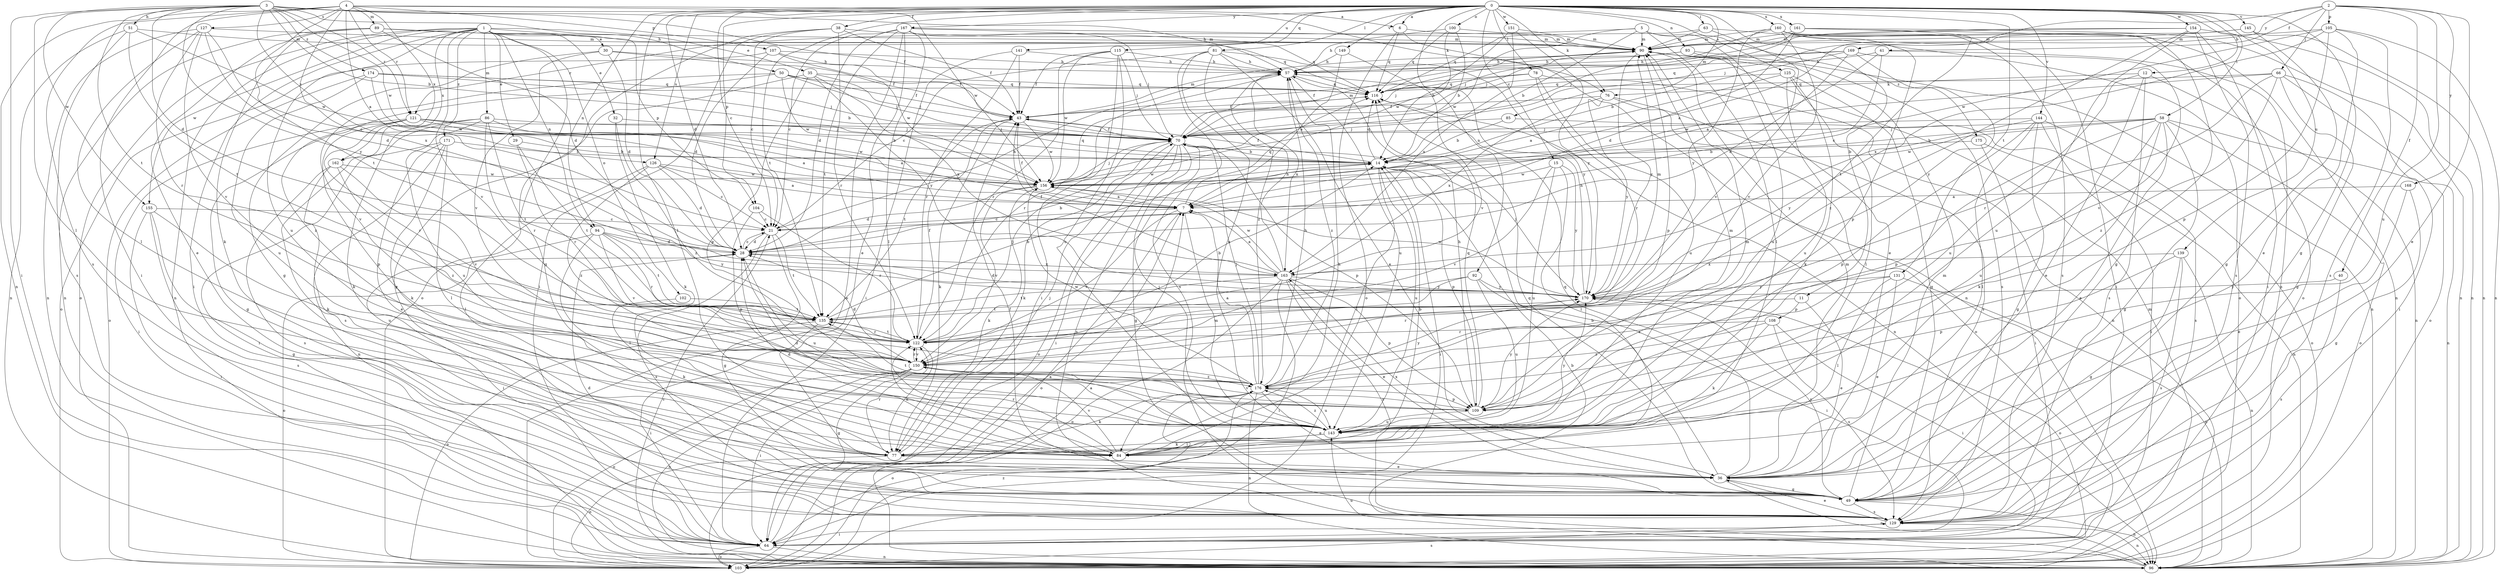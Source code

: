 strict digraph  {
0;
1;
2;
3;
4;
5;
6;
7;
11;
12;
14;
15;
21;
28;
29;
30;
32;
35;
36;
38;
40;
41;
43;
49;
50;
51;
57;
58;
63;
64;
66;
70;
76;
77;
78;
81;
84;
85;
86;
89;
90;
92;
93;
94;
96;
100;
102;
103;
104;
105;
107;
108;
109;
115;
116;
121;
122;
125;
126;
127;
129;
131;
135;
139;
141;
143;
144;
145;
149;
150;
151;
154;
155;
156;
160;
161;
162;
163;
167;
168;
169;
170;
171;
174;
175;
176;
0 -> 6  [label=a];
0 -> 11  [label=b];
0 -> 12  [label=b];
0 -> 15  [label=c];
0 -> 21  [label=c];
0 -> 28  [label=d];
0 -> 38  [label=f];
0 -> 49  [label=g];
0 -> 58  [label=i];
0 -> 63  [label=i];
0 -> 76  [label=k];
0 -> 78  [label=l];
0 -> 81  [label=l];
0 -> 84  [label=l];
0 -> 85  [label=m];
0 -> 92  [label=n];
0 -> 93  [label=n];
0 -> 94  [label=n];
0 -> 100  [label=o];
0 -> 104  [label=p];
0 -> 115  [label=q];
0 -> 125  [label=s];
0 -> 126  [label=s];
0 -> 131  [label=t];
0 -> 135  [label=t];
0 -> 139  [label=u];
0 -> 141  [label=u];
0 -> 144  [label=v];
0 -> 145  [label=v];
0 -> 149  [label=v];
0 -> 151  [label=w];
0 -> 154  [label=w];
0 -> 160  [label=x];
0 -> 161  [label=x];
0 -> 167  [label=y];
1 -> 29  [label=e];
1 -> 30  [label=e];
1 -> 32  [label=e];
1 -> 35  [label=e];
1 -> 49  [label=g];
1 -> 64  [label=i];
1 -> 86  [label=m];
1 -> 94  [label=n];
1 -> 96  [label=n];
1 -> 102  [label=o];
1 -> 103  [label=o];
1 -> 104  [label=p];
1 -> 143  [label=u];
1 -> 150  [label=v];
1 -> 155  [label=w];
1 -> 162  [label=x];
1 -> 171  [label=z];
2 -> 36  [label=e];
2 -> 40  [label=f];
2 -> 41  [label=f];
2 -> 66  [label=j];
2 -> 70  [label=j];
2 -> 105  [label=p];
2 -> 143  [label=u];
2 -> 168  [label=y];
2 -> 169  [label=y];
3 -> 14  [label=b];
3 -> 28  [label=d];
3 -> 43  [label=f];
3 -> 50  [label=h];
3 -> 51  [label=h];
3 -> 57  [label=h];
3 -> 64  [label=i];
3 -> 76  [label=k];
3 -> 84  [label=l];
3 -> 121  [label=r];
3 -> 126  [label=s];
3 -> 135  [label=t];
3 -> 155  [label=w];
3 -> 156  [label=w];
3 -> 170  [label=y];
3 -> 174  [label=z];
4 -> 6  [label=a];
4 -> 7  [label=a];
4 -> 64  [label=i];
4 -> 89  [label=m];
4 -> 96  [label=n];
4 -> 107  [label=p];
4 -> 121  [label=r];
4 -> 127  [label=s];
4 -> 129  [label=s];
4 -> 135  [label=t];
4 -> 156  [label=w];
4 -> 162  [label=x];
4 -> 163  [label=x];
5 -> 14  [label=b];
5 -> 36  [label=e];
5 -> 84  [label=l];
5 -> 90  [label=m];
5 -> 121  [label=r];
5 -> 156  [label=w];
5 -> 175  [label=z];
6 -> 90  [label=m];
6 -> 96  [label=n];
6 -> 103  [label=o];
6 -> 116  [label=q];
7 -> 21  [label=c];
7 -> 43  [label=f];
7 -> 103  [label=o];
7 -> 116  [label=q];
7 -> 143  [label=u];
7 -> 150  [label=v];
11 -> 36  [label=e];
11 -> 108  [label=p];
11 -> 122  [label=r];
12 -> 36  [label=e];
12 -> 76  [label=k];
12 -> 96  [label=n];
12 -> 129  [label=s];
12 -> 143  [label=u];
14 -> 43  [label=f];
14 -> 64  [label=i];
14 -> 84  [label=l];
14 -> 109  [label=p];
14 -> 116  [label=q];
14 -> 143  [label=u];
14 -> 156  [label=w];
15 -> 84  [label=l];
15 -> 143  [label=u];
15 -> 150  [label=v];
15 -> 156  [label=w];
15 -> 170  [label=y];
21 -> 28  [label=d];
21 -> 49  [label=g];
21 -> 57  [label=h];
21 -> 129  [label=s];
21 -> 135  [label=t];
28 -> 14  [label=b];
28 -> 21  [label=c];
28 -> 103  [label=o];
28 -> 143  [label=u];
28 -> 163  [label=x];
29 -> 14  [label=b];
29 -> 122  [label=r];
29 -> 135  [label=t];
30 -> 28  [label=d];
30 -> 43  [label=f];
30 -> 49  [label=g];
30 -> 57  [label=h];
30 -> 150  [label=v];
32 -> 70  [label=j];
32 -> 77  [label=k];
32 -> 176  [label=z];
35 -> 49  [label=g];
35 -> 70  [label=j];
35 -> 109  [label=p];
35 -> 116  [label=q];
35 -> 163  [label=x];
35 -> 170  [label=y];
36 -> 14  [label=b];
36 -> 49  [label=g];
36 -> 90  [label=m];
36 -> 96  [label=n];
36 -> 116  [label=q];
36 -> 163  [label=x];
38 -> 21  [label=c];
38 -> 43  [label=f];
38 -> 64  [label=i];
38 -> 90  [label=m];
38 -> 103  [label=o];
38 -> 122  [label=r];
40 -> 129  [label=s];
40 -> 170  [label=y];
41 -> 7  [label=a];
41 -> 21  [label=c];
41 -> 57  [label=h];
41 -> 129  [label=s];
43 -> 70  [label=j];
43 -> 77  [label=k];
43 -> 90  [label=m];
43 -> 135  [label=t];
43 -> 156  [label=w];
49 -> 43  [label=f];
49 -> 90  [label=m];
49 -> 96  [label=n];
49 -> 116  [label=q];
49 -> 129  [label=s];
49 -> 170  [label=y];
50 -> 43  [label=f];
50 -> 70  [label=j];
50 -> 116  [label=q];
50 -> 150  [label=v];
50 -> 156  [label=w];
50 -> 176  [label=z];
51 -> 90  [label=m];
51 -> 96  [label=n];
51 -> 129  [label=s];
51 -> 135  [label=t];
51 -> 156  [label=w];
57 -> 116  [label=q];
57 -> 122  [label=r];
57 -> 143  [label=u];
57 -> 163  [label=x];
57 -> 176  [label=z];
58 -> 14  [label=b];
58 -> 36  [label=e];
58 -> 49  [label=g];
58 -> 70  [label=j];
58 -> 77  [label=k];
58 -> 96  [label=n];
58 -> 103  [label=o];
58 -> 109  [label=p];
58 -> 143  [label=u];
58 -> 156  [label=w];
63 -> 90  [label=m];
63 -> 103  [label=o];
63 -> 116  [label=q];
63 -> 150  [label=v];
64 -> 7  [label=a];
64 -> 96  [label=n];
64 -> 103  [label=o];
66 -> 49  [label=g];
66 -> 64  [label=i];
66 -> 103  [label=o];
66 -> 116  [label=q];
66 -> 122  [label=r];
66 -> 156  [label=w];
66 -> 176  [label=z];
70 -> 14  [label=b];
70 -> 43  [label=f];
70 -> 49  [label=g];
70 -> 64  [label=i];
70 -> 77  [label=k];
70 -> 90  [label=m];
70 -> 103  [label=o];
70 -> 109  [label=p];
70 -> 129  [label=s];
76 -> 43  [label=f];
76 -> 103  [label=o];
76 -> 129  [label=s];
76 -> 163  [label=x];
76 -> 170  [label=y];
77 -> 36  [label=e];
77 -> 70  [label=j];
77 -> 103  [label=o];
77 -> 122  [label=r];
78 -> 43  [label=f];
78 -> 96  [label=n];
78 -> 116  [label=q];
78 -> 122  [label=r];
78 -> 143  [label=u];
81 -> 21  [label=c];
81 -> 36  [label=e];
81 -> 57  [label=h];
81 -> 129  [label=s];
81 -> 143  [label=u];
81 -> 170  [label=y];
81 -> 176  [label=z];
84 -> 14  [label=b];
84 -> 28  [label=d];
84 -> 57  [label=h];
84 -> 122  [label=r];
84 -> 150  [label=v];
85 -> 14  [label=b];
85 -> 70  [label=j];
85 -> 129  [label=s];
86 -> 7  [label=a];
86 -> 70  [label=j];
86 -> 77  [label=k];
86 -> 122  [label=r];
86 -> 129  [label=s];
86 -> 135  [label=t];
86 -> 143  [label=u];
89 -> 28  [label=d];
89 -> 36  [label=e];
89 -> 77  [label=k];
89 -> 90  [label=m];
89 -> 96  [label=n];
89 -> 116  [label=q];
90 -> 57  [label=h];
90 -> 109  [label=p];
90 -> 129  [label=s];
90 -> 170  [label=y];
92 -> 64  [label=i];
92 -> 122  [label=r];
92 -> 143  [label=u];
92 -> 150  [label=v];
92 -> 170  [label=y];
93 -> 57  [label=h];
93 -> 70  [label=j];
93 -> 96  [label=n];
93 -> 143  [label=u];
94 -> 28  [label=d];
94 -> 64  [label=i];
94 -> 84  [label=l];
94 -> 122  [label=r];
94 -> 135  [label=t];
94 -> 150  [label=v];
94 -> 170  [label=y];
96 -> 7  [label=a];
96 -> 14  [label=b];
96 -> 21  [label=c];
96 -> 143  [label=u];
100 -> 14  [label=b];
100 -> 57  [label=h];
100 -> 90  [label=m];
100 -> 116  [label=q];
100 -> 156  [label=w];
102 -> 77  [label=k];
102 -> 135  [label=t];
103 -> 90  [label=m];
103 -> 129  [label=s];
103 -> 176  [label=z];
104 -> 21  [label=c];
104 -> 109  [label=p];
104 -> 122  [label=r];
105 -> 36  [label=e];
105 -> 90  [label=m];
105 -> 96  [label=n];
105 -> 109  [label=p];
105 -> 129  [label=s];
105 -> 156  [label=w];
105 -> 163  [label=x];
107 -> 28  [label=d];
107 -> 43  [label=f];
107 -> 57  [label=h];
107 -> 103  [label=o];
107 -> 156  [label=w];
108 -> 64  [label=i];
108 -> 77  [label=k];
108 -> 122  [label=r];
108 -> 129  [label=s];
108 -> 176  [label=z];
109 -> 57  [label=h];
109 -> 90  [label=m];
109 -> 116  [label=q];
109 -> 135  [label=t];
109 -> 143  [label=u];
109 -> 150  [label=v];
109 -> 170  [label=y];
115 -> 43  [label=f];
115 -> 57  [label=h];
115 -> 64  [label=i];
115 -> 70  [label=j];
115 -> 122  [label=r];
115 -> 143  [label=u];
115 -> 156  [label=w];
116 -> 43  [label=f];
116 -> 96  [label=n];
121 -> 7  [label=a];
121 -> 14  [label=b];
121 -> 49  [label=g];
121 -> 64  [label=i];
121 -> 70  [label=j];
121 -> 109  [label=p];
121 -> 122  [label=r];
121 -> 156  [label=w];
122 -> 14  [label=b];
122 -> 43  [label=f];
122 -> 70  [label=j];
122 -> 77  [label=k];
122 -> 135  [label=t];
122 -> 150  [label=v];
125 -> 7  [label=a];
125 -> 49  [label=g];
125 -> 77  [label=k];
125 -> 84  [label=l];
125 -> 116  [label=q];
125 -> 143  [label=u];
126 -> 7  [label=a];
126 -> 21  [label=c];
126 -> 28  [label=d];
126 -> 84  [label=l];
126 -> 156  [label=w];
126 -> 176  [label=z];
127 -> 21  [label=c];
127 -> 28  [label=d];
127 -> 84  [label=l];
127 -> 90  [label=m];
127 -> 96  [label=n];
127 -> 122  [label=r];
127 -> 150  [label=v];
129 -> 28  [label=d];
129 -> 36  [label=e];
129 -> 64  [label=i];
129 -> 96  [label=n];
131 -> 36  [label=e];
131 -> 84  [label=l];
131 -> 96  [label=n];
131 -> 170  [label=y];
131 -> 176  [label=z];
135 -> 14  [label=b];
135 -> 64  [label=i];
135 -> 103  [label=o];
135 -> 122  [label=r];
139 -> 49  [label=g];
139 -> 96  [label=n];
139 -> 109  [label=p];
139 -> 129  [label=s];
139 -> 163  [label=x];
141 -> 43  [label=f];
141 -> 57  [label=h];
141 -> 64  [label=i];
141 -> 122  [label=r];
143 -> 28  [label=d];
143 -> 70  [label=j];
143 -> 77  [label=k];
143 -> 84  [label=l];
143 -> 90  [label=m];
143 -> 170  [label=y];
143 -> 176  [label=z];
144 -> 49  [label=g];
144 -> 64  [label=i];
144 -> 70  [label=j];
144 -> 84  [label=l];
144 -> 103  [label=o];
144 -> 109  [label=p];
144 -> 170  [label=y];
145 -> 7  [label=a];
145 -> 49  [label=g];
145 -> 90  [label=m];
145 -> 96  [label=n];
149 -> 7  [label=a];
149 -> 57  [label=h];
149 -> 150  [label=v];
150 -> 28  [label=d];
150 -> 49  [label=g];
150 -> 64  [label=i];
150 -> 96  [label=n];
150 -> 103  [label=o];
150 -> 122  [label=r];
150 -> 176  [label=z];
151 -> 14  [label=b];
151 -> 90  [label=m];
151 -> 163  [label=x];
151 -> 170  [label=y];
154 -> 64  [label=i];
154 -> 70  [label=j];
154 -> 90  [label=m];
154 -> 96  [label=n];
154 -> 129  [label=s];
154 -> 143  [label=u];
154 -> 176  [label=z];
155 -> 21  [label=c];
155 -> 49  [label=g];
155 -> 64  [label=i];
155 -> 129  [label=s];
155 -> 143  [label=u];
156 -> 7  [label=a];
156 -> 28  [label=d];
156 -> 70  [label=j];
156 -> 77  [label=k];
156 -> 116  [label=q];
156 -> 150  [label=v];
160 -> 64  [label=i];
160 -> 70  [label=j];
160 -> 90  [label=m];
160 -> 96  [label=n];
160 -> 103  [label=o];
160 -> 109  [label=p];
160 -> 129  [label=s];
160 -> 150  [label=v];
160 -> 170  [label=y];
161 -> 28  [label=d];
161 -> 49  [label=g];
161 -> 70  [label=j];
161 -> 90  [label=m];
161 -> 96  [label=n];
161 -> 135  [label=t];
162 -> 77  [label=k];
162 -> 129  [label=s];
162 -> 150  [label=v];
162 -> 156  [label=w];
162 -> 176  [label=z];
163 -> 7  [label=a];
163 -> 36  [label=e];
163 -> 43  [label=f];
163 -> 57  [label=h];
163 -> 64  [label=i];
163 -> 103  [label=o];
163 -> 109  [label=p];
163 -> 129  [label=s];
163 -> 135  [label=t];
163 -> 156  [label=w];
163 -> 170  [label=y];
167 -> 21  [label=c];
167 -> 28  [label=d];
167 -> 36  [label=e];
167 -> 70  [label=j];
167 -> 84  [label=l];
167 -> 90  [label=m];
167 -> 103  [label=o];
167 -> 116  [label=q];
167 -> 135  [label=t];
168 -> 7  [label=a];
168 -> 36  [label=e];
168 -> 49  [label=g];
169 -> 14  [label=b];
169 -> 28  [label=d];
169 -> 57  [label=h];
169 -> 116  [label=q];
169 -> 150  [label=v];
169 -> 170  [label=y];
170 -> 28  [label=d];
170 -> 57  [label=h];
170 -> 70  [label=j];
170 -> 90  [label=m];
170 -> 103  [label=o];
170 -> 135  [label=t];
170 -> 156  [label=w];
171 -> 14  [label=b];
171 -> 36  [label=e];
171 -> 64  [label=i];
171 -> 77  [label=k];
171 -> 84  [label=l];
171 -> 96  [label=n];
174 -> 14  [label=b];
174 -> 70  [label=j];
174 -> 103  [label=o];
174 -> 116  [label=q];
174 -> 143  [label=u];
174 -> 156  [label=w];
175 -> 14  [label=b];
175 -> 64  [label=i];
175 -> 96  [label=n];
176 -> 7  [label=a];
176 -> 36  [label=e];
176 -> 57  [label=h];
176 -> 70  [label=j];
176 -> 77  [label=k];
176 -> 84  [label=l];
176 -> 96  [label=n];
176 -> 103  [label=o];
176 -> 109  [label=p];
176 -> 143  [label=u];
176 -> 156  [label=w];
176 -> 170  [label=y];
}
